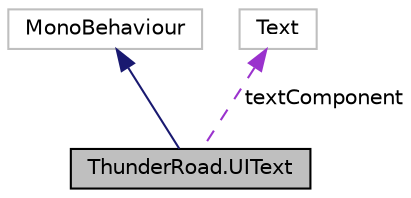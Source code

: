 digraph "ThunderRoad.UIText"
{
 // LATEX_PDF_SIZE
  edge [fontname="Helvetica",fontsize="10",labelfontname="Helvetica",labelfontsize="10"];
  node [fontname="Helvetica",fontsize="10",shape=record];
  Node1 [label="ThunderRoad.UIText",height=0.2,width=0.4,color="black", fillcolor="grey75", style="filled", fontcolor="black",tooltip="Class UIText. Implements the UnityEngine.MonoBehaviour"];
  Node2 -> Node1 [dir="back",color="midnightblue",fontsize="10",style="solid",fontname="Helvetica"];
  Node2 [label="MonoBehaviour",height=0.2,width=0.4,color="grey75", fillcolor="white", style="filled",tooltip=" "];
  Node3 -> Node1 [dir="back",color="darkorchid3",fontsize="10",style="dashed",label=" textComponent" ,fontname="Helvetica"];
  Node3 [label="Text",height=0.2,width=0.4,color="grey75", fillcolor="white", style="filled",tooltip=" "];
}
